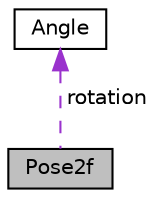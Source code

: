 digraph "Pose2f"
{
  edge [fontname="Helvetica",fontsize="10",labelfontname="Helvetica",labelfontsize="10"];
  node [fontname="Helvetica",fontsize="10",shape=record];
  Node1 [label="Pose2f",height=0.2,width=0.4,color="black", fillcolor="grey75", style="filled", fontcolor="black"];
  Node2 -> Node1 [dir="back",color="darkorchid3",fontsize="10",style="dashed",label=" rotation" ,fontname="Helvetica"];
  Node2 [label="Angle",height=0.2,width=0.4,color="black", fillcolor="white", style="filled",URL="$classAngle.html",tooltip="The Angle class stores the represented angle in radians. "];
}
